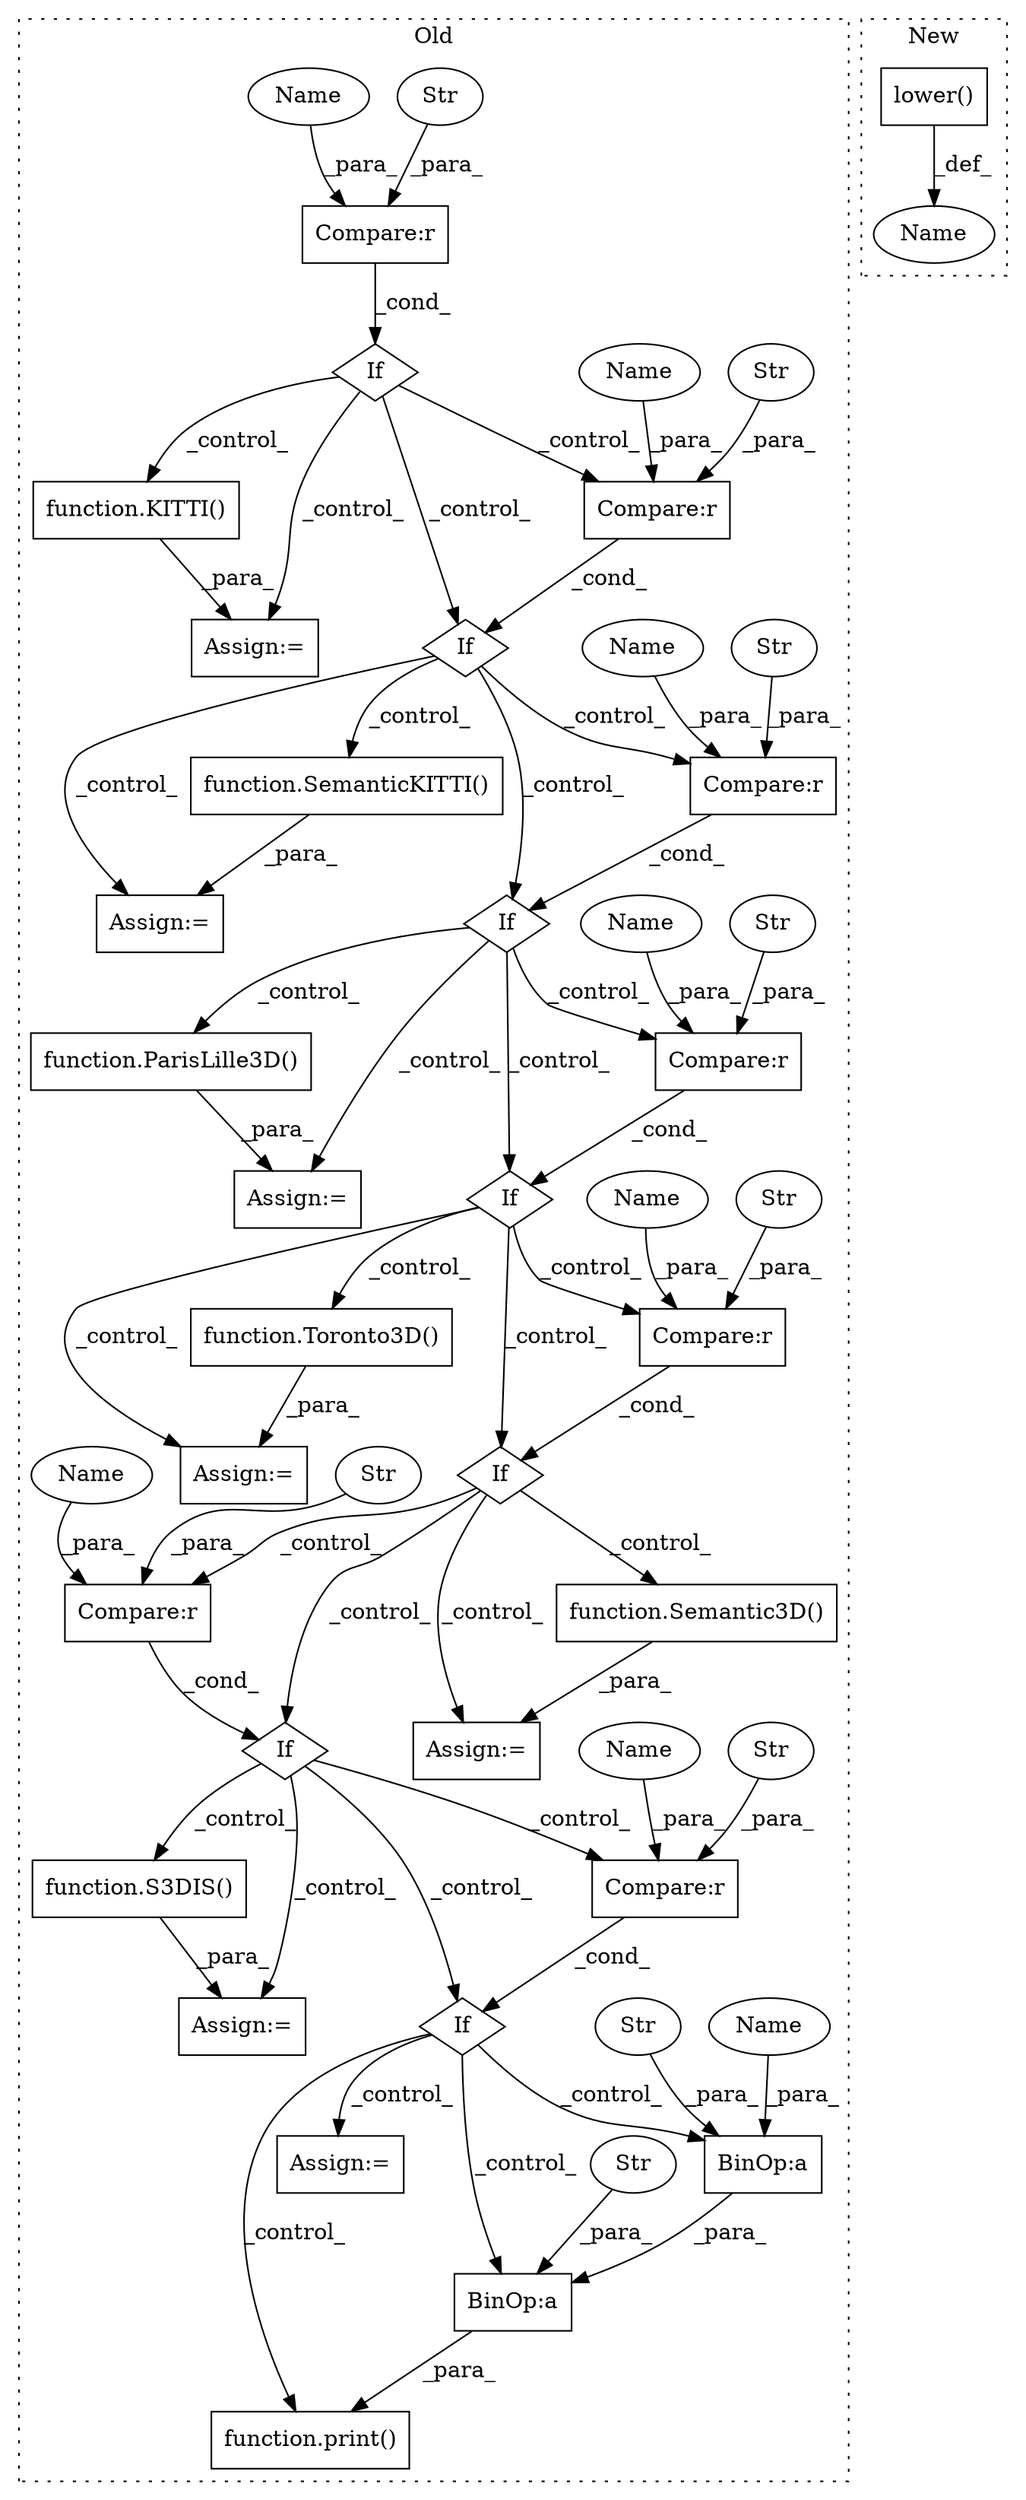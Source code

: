 digraph G {
subgraph cluster0 {
1 [label="function.Semantic3D()" a="75" s="3593,3608" l="11,1" shape="box"];
3 [label="If" a="96" s="3352" l="0" shape="diamond"];
4 [label="BinOp:a" a="82" s="3753" l="3" shape="box"];
5 [label="If" a="96" s="3425" l="0" shape="diamond"];
6 [label="BinOp:a" a="82" s="3753" l="11" shape="box"];
7 [label="If" a="96" s="3292" l="3" shape="diamond"];
8 [label="Str" a="66" s="3742" l="11" shape="ellipse"];
9 [label="If" a="96" s="3676" l="0" shape="diamond"];
10 [label="Str" a="66" s="3764" l="26" shape="ellipse"];
11 [label="If" a="96" s="3489" l="0" shape="diamond"];
12 [label="function.print()" a="75" s="3736,3790" l="6,1" shape="box"];
13 [label="If" a="96" s="3619" l="0" shape="diamond"];
14 [label="function.Toronto3D()" a="75" s="3527,3541" l="10,1" shape="box"];
15 [label="If" a="96" s="3552" l="0" shape="diamond"];
16 [label="Compare:r" a="40" s="3352" l="24" shape="box"];
18 [label="Compare:r" a="40" s="3425" l="16" shape="box"];
19 [label="Compare:r" a="40" s="3619" l="16" shape="box"];
20 [label="Compare:r" a="40" s="3552" l="21" shape="box"];
21 [label="Str" a="66" s="3361" l="15" shape="ellipse"];
22 [label="Compare:r" a="40" s="3295" l="16" shape="box"];
23 [label="Str" a="66" s="3561" l="12" shape="ellipse"];
24 [label="Str" a="66" s="3304" l="7" shape="ellipse"];
25 [label="Compare:r" a="40" s="3676" l="17" shape="box"];
26 [label="Str" a="66" s="3434" l="7" shape="ellipse"];
27 [label="Str" a="66" s="3685" l="8" shape="ellipse"];
28 [label="Compare:r" a="40" s="3489" l="18" shape="box"];
29 [label="Str" a="66" s="3628" l="7" shape="ellipse"];
30 [label="Str" a="66" s="3498" l="9" shape="ellipse"];
31 [label="function.ParisLille3D()" a="75" s="3461,3478" l="13,1" shape="box"];
32 [label="function.S3DIS()" a="75" s="3655,3665" l="6,1" shape="box"];
33 [label="function.KITTI()" a="75" s="3331,3341" l="6,1" shape="box"];
34 [label="Assign:=" a="68" s="3710" l="3" shape="box"];
35 [label="Assign:=" a="68" s="3652" l="3" shape="box"];
36 [label="Assign:=" a="68" s="3590" l="3" shape="box"];
37 [label="Assign:=" a="68" s="3458" l="3" shape="box"];
38 [label="Assign:=" a="68" s="3524" l="3" shape="box"];
39 [label="Assign:=" a="68" s="3328" l="3" shape="box"];
40 [label="Assign:=" a="68" s="3393" l="3" shape="box"];
41 [label="function.SemanticKITTI()" a="75" s="3396,3414" l="14,1" shape="box"];
42 [label="Name" a="87" s="3676" l="5" shape="ellipse"];
43 [label="Name" a="87" s="3295" l="5" shape="ellipse"];
44 [label="Name" a="87" s="3552" l="5" shape="ellipse"];
45 [label="Name" a="87" s="3425" l="5" shape="ellipse"];
46 [label="Name" a="87" s="3489" l="5" shape="ellipse"];
47 [label="Name" a="87" s="3352" l="5" shape="ellipse"];
48 [label="Name" a="87" s="3756" l="5" shape="ellipse"];
49 [label="Name" a="87" s="3619" l="5" shape="ellipse"];
label = "Old";
style="dotted";
}
subgraph cluster1 {
2 [label="lower()" a="75" s="3113" l="25" shape="box"];
17 [label="Name" a="87" s="3105" l="5" shape="ellipse"];
label = "New";
style="dotted";
}
1 -> 36 [label="_para_"];
2 -> 17 [label="_def_"];
3 -> 5 [label="_control_"];
3 -> 41 [label="_control_"];
3 -> 18 [label="_control_"];
3 -> 40 [label="_control_"];
4 -> 6 [label="_para_"];
5 -> 11 [label="_control_"];
5 -> 31 [label="_control_"];
5 -> 37 [label="_control_"];
5 -> 28 [label="_control_"];
6 -> 12 [label="_para_"];
7 -> 39 [label="_control_"];
7 -> 33 [label="_control_"];
7 -> 3 [label="_control_"];
7 -> 16 [label="_control_"];
8 -> 4 [label="_para_"];
9 -> 6 [label="_control_"];
9 -> 12 [label="_control_"];
9 -> 34 [label="_control_"];
9 -> 4 [label="_control_"];
10 -> 6 [label="_para_"];
11 -> 15 [label="_control_"];
11 -> 14 [label="_control_"];
11 -> 38 [label="_control_"];
11 -> 20 [label="_control_"];
13 -> 32 [label="_control_"];
13 -> 35 [label="_control_"];
13 -> 25 [label="_control_"];
13 -> 9 [label="_control_"];
14 -> 38 [label="_para_"];
15 -> 19 [label="_control_"];
15 -> 1 [label="_control_"];
15 -> 13 [label="_control_"];
15 -> 36 [label="_control_"];
16 -> 3 [label="_cond_"];
18 -> 5 [label="_cond_"];
19 -> 13 [label="_cond_"];
20 -> 15 [label="_cond_"];
21 -> 16 [label="_para_"];
22 -> 7 [label="_cond_"];
23 -> 20 [label="_para_"];
24 -> 22 [label="_para_"];
25 -> 9 [label="_cond_"];
26 -> 18 [label="_para_"];
27 -> 25 [label="_para_"];
28 -> 11 [label="_cond_"];
29 -> 19 [label="_para_"];
30 -> 28 [label="_para_"];
31 -> 37 [label="_para_"];
32 -> 35 [label="_para_"];
33 -> 39 [label="_para_"];
41 -> 40 [label="_para_"];
42 -> 25 [label="_para_"];
43 -> 22 [label="_para_"];
44 -> 20 [label="_para_"];
45 -> 18 [label="_para_"];
46 -> 28 [label="_para_"];
47 -> 16 [label="_para_"];
48 -> 4 [label="_para_"];
49 -> 19 [label="_para_"];
}